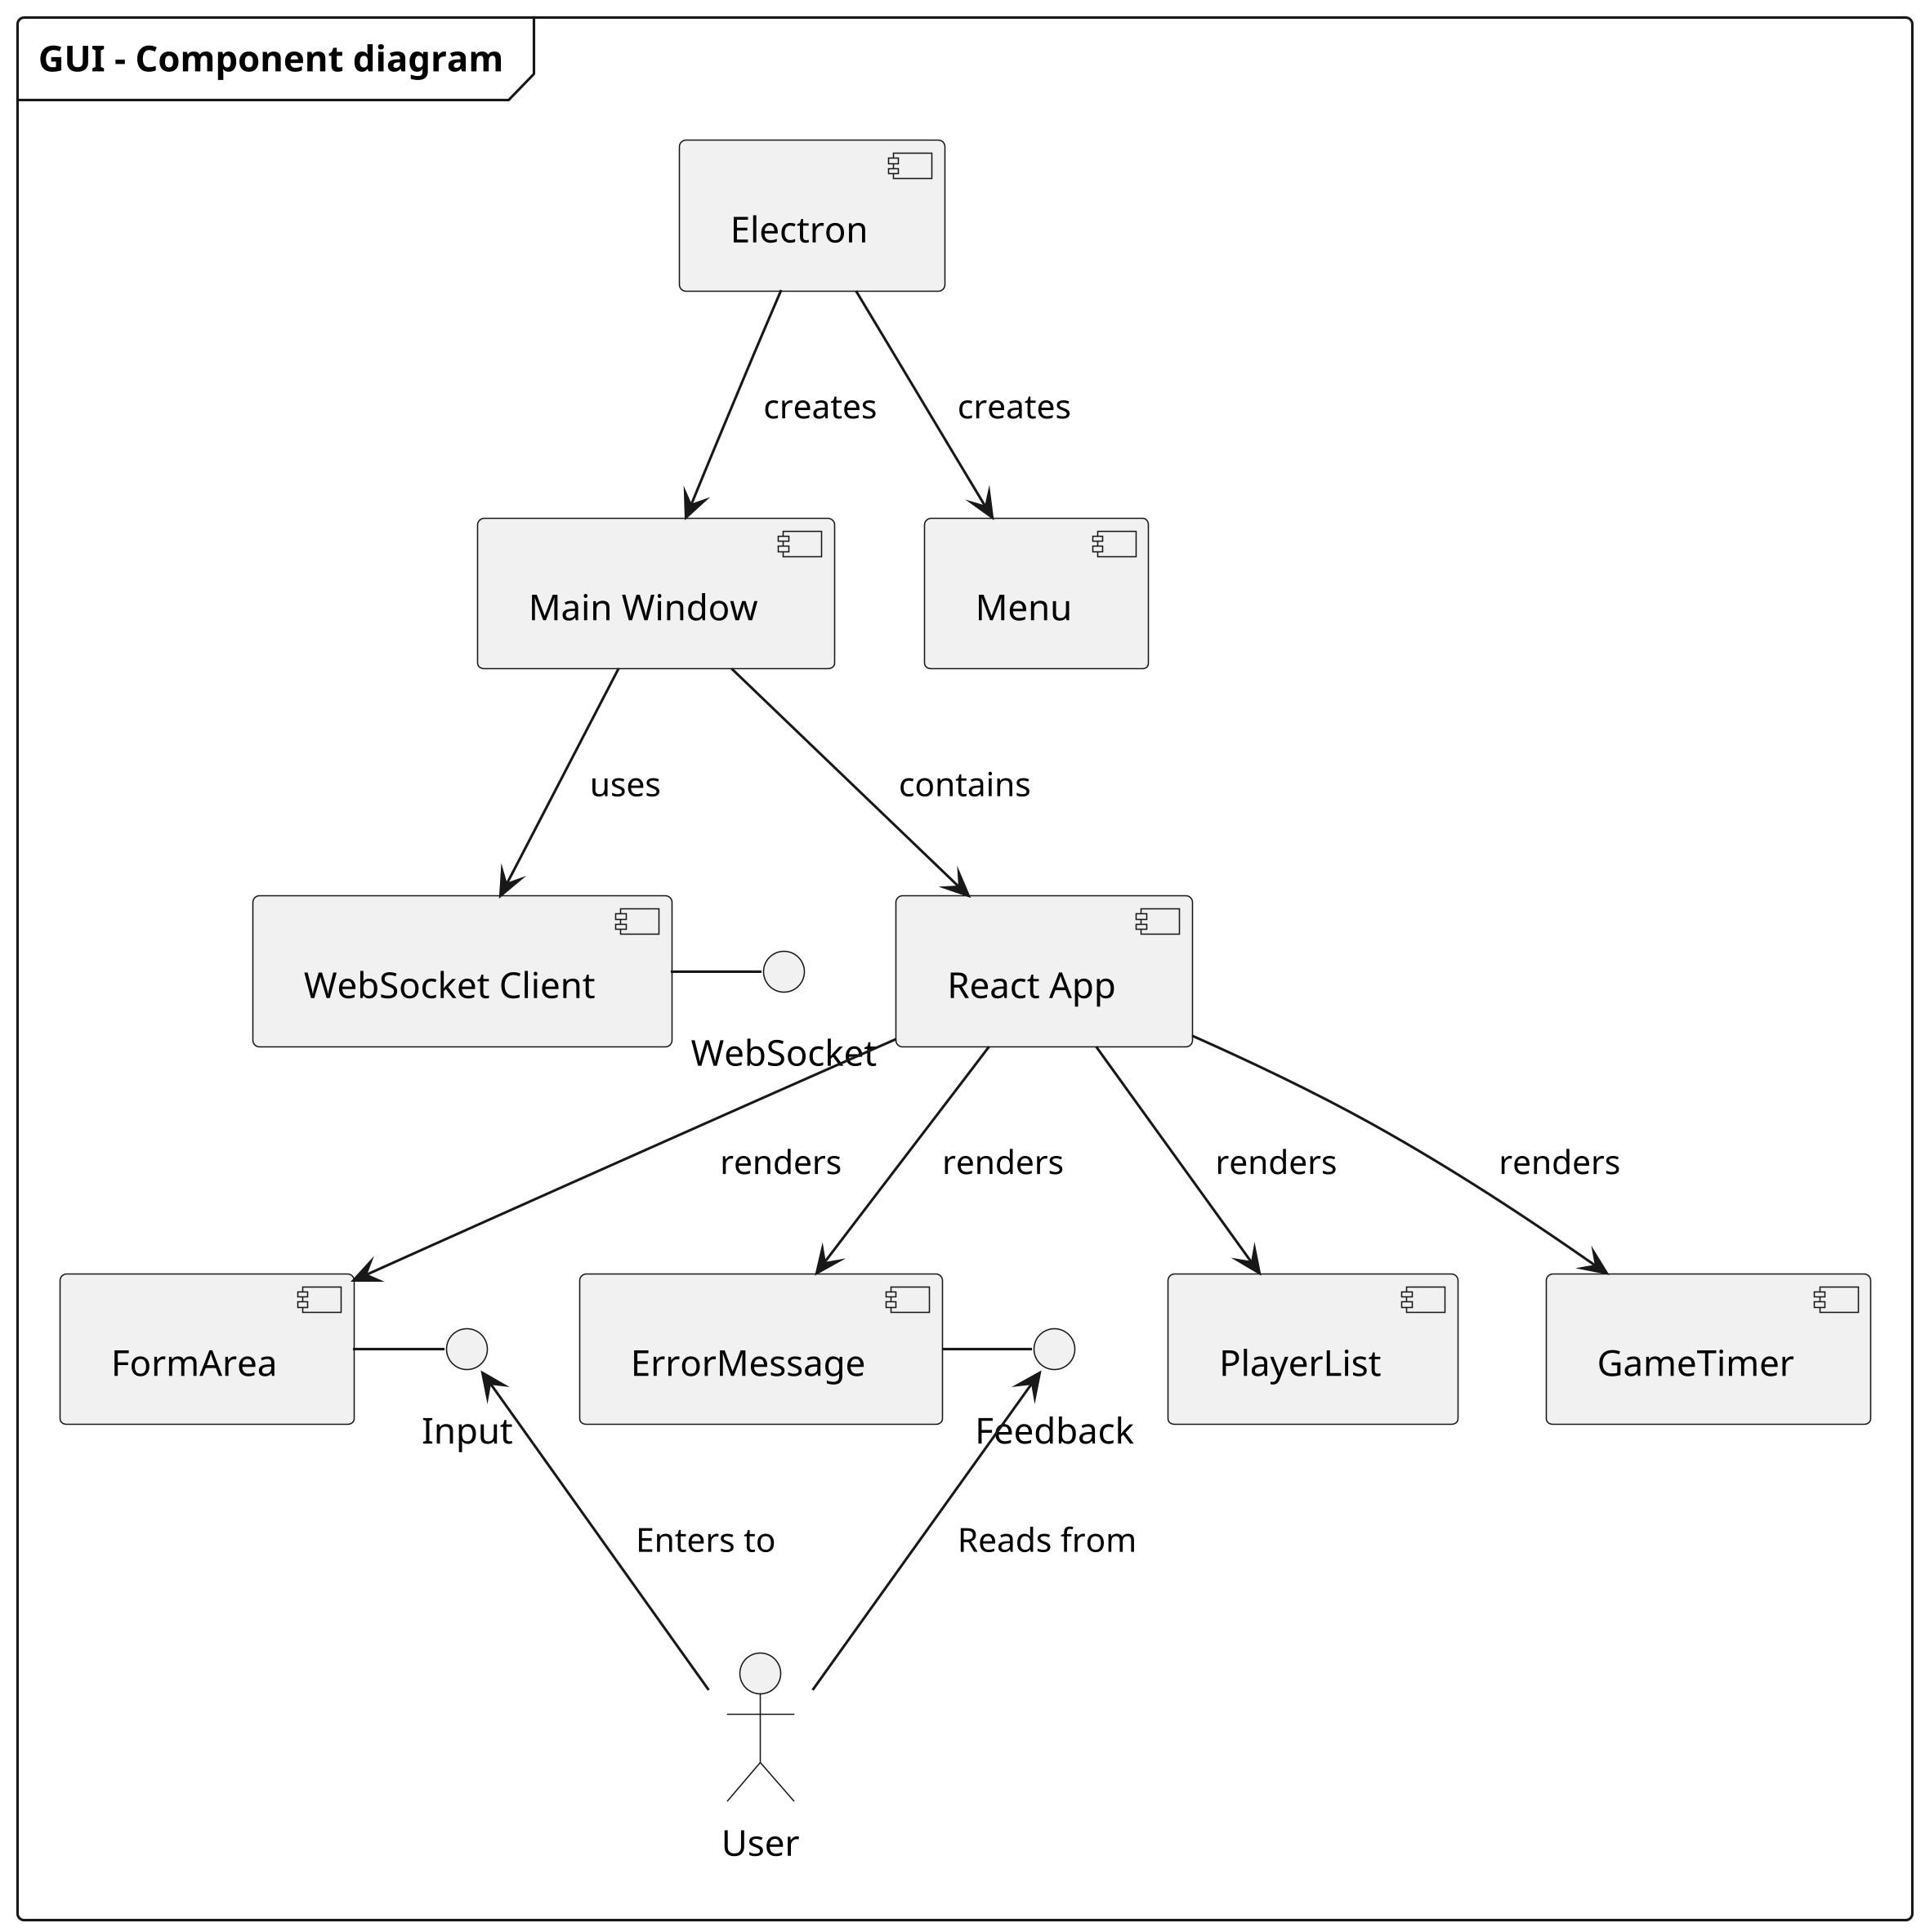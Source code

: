 @startuml GUIcomponentDiagram

skinparam {
    monochrome true
    dpi 300
    padding 5
    packageStyle rectangle
    packageStyle frame
    shadowing false
}

frame "**GUI** - Component diagram" {
    interface "WebSocket" as ws
    interface "Feedback" as fb
    interface "Input"
    actor User
    
    [Electron] --> [Main Window]: creates
    [Electron] --> [Menu]: creates
    [Main Window] --> [React App]: contains
    [Main Window] --> [WebSocket Client]: uses
    [WebSocket Client] - ws
    [FormArea] - Input
    [React App] --> [PlayerList] : renders
    [React App] --> [FormArea] : renders
    [React App] --> [ErrorMessage] : renders
    [React App] --> [GameTimer] : renders
    [ErrorMessage] - fb

    User -up-> Input: Enters to
    User -up-> fb: Reads from
}

@enduml